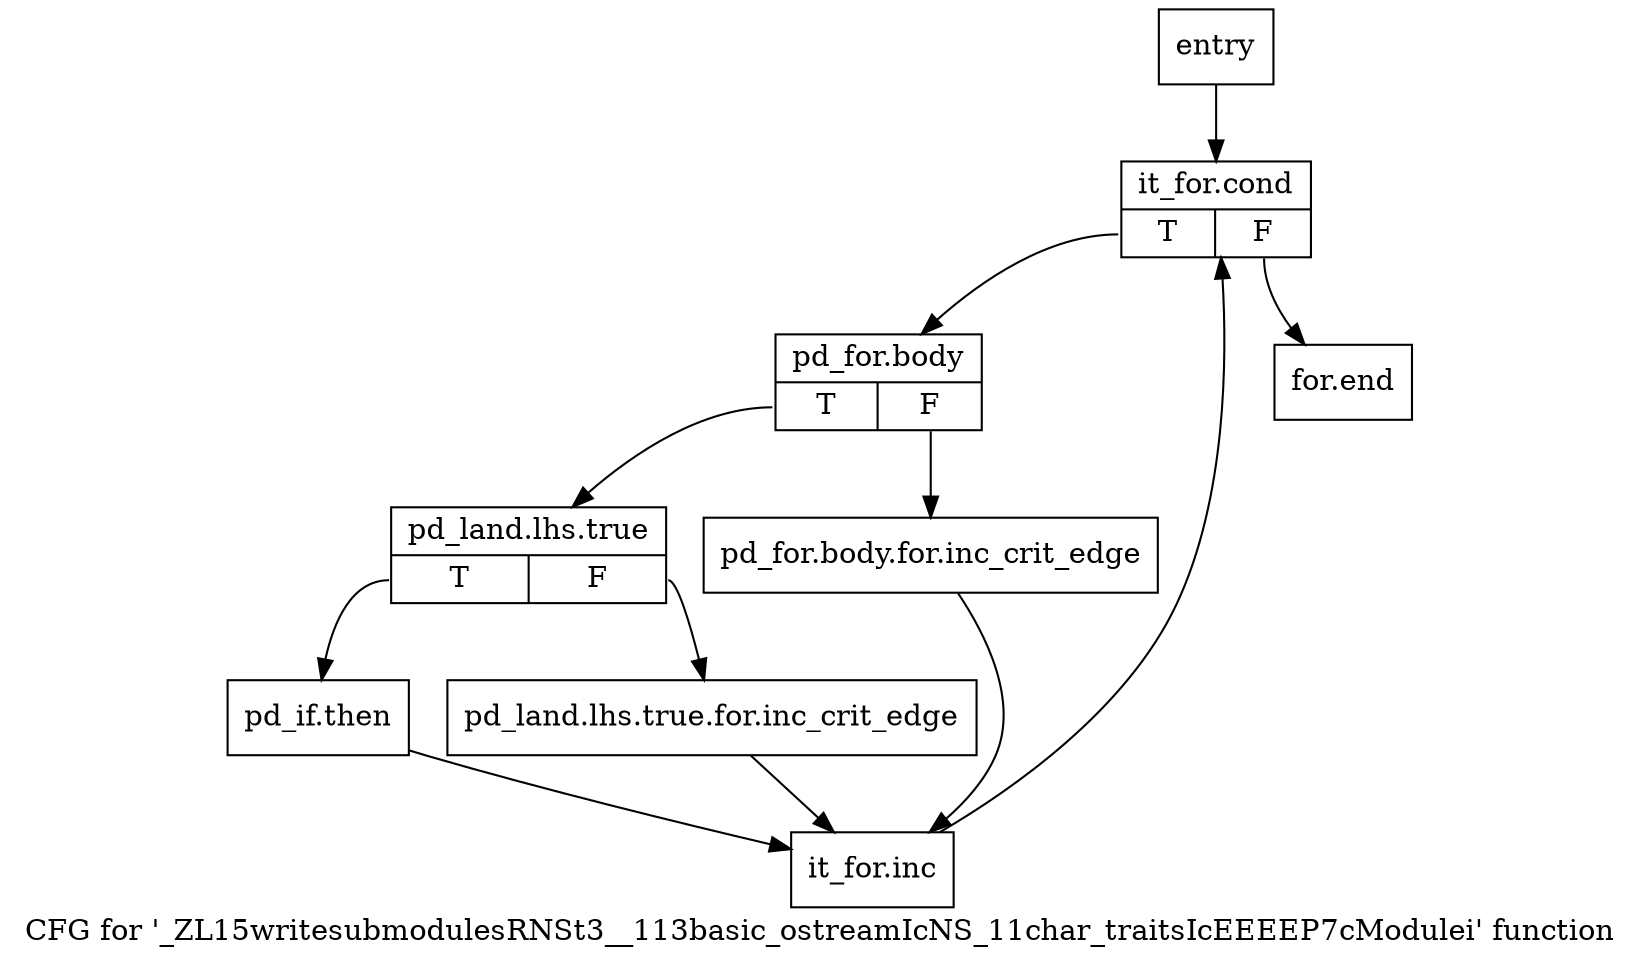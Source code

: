 digraph "CFG for '_ZL15writesubmodulesRNSt3__113basic_ostreamIcNS_11char_traitsIcEEEEP7cModulei' function" {
	label="CFG for '_ZL15writesubmodulesRNSt3__113basic_ostreamIcNS_11char_traitsIcEEEEP7cModulei' function";

	Node0x1e33df0 [shape=record,label="{entry}"];
	Node0x1e33df0 -> Node0x1e33e40;
	Node0x1e33e40 [shape=record,label="{it_for.cond|{<s0>T|<s1>F}}"];
	Node0x1e33e40:s0 -> Node0x1e33e90;
	Node0x1e33e40:s1 -> Node0x1e34070;
	Node0x1e33e90 [shape=record,label="{pd_for.body|{<s0>T|<s1>F}}"];
	Node0x1e33e90:s0 -> Node0x1e33f30;
	Node0x1e33e90:s1 -> Node0x1e33ee0;
	Node0x1e33ee0 [shape=record,label="{pd_for.body.for.inc_crit_edge}"];
	Node0x1e33ee0 -> Node0x1e34020;
	Node0x1e33f30 [shape=record,label="{pd_land.lhs.true|{<s0>T|<s1>F}}"];
	Node0x1e33f30:s0 -> Node0x1e33fd0;
	Node0x1e33f30:s1 -> Node0x1e33f80;
	Node0x1e33f80 [shape=record,label="{pd_land.lhs.true.for.inc_crit_edge}"];
	Node0x1e33f80 -> Node0x1e34020;
	Node0x1e33fd0 [shape=record,label="{pd_if.then}"];
	Node0x1e33fd0 -> Node0x1e34020;
	Node0x1e34020 [shape=record,label="{it_for.inc}"];
	Node0x1e34020 -> Node0x1e33e40;
	Node0x1e34070 [shape=record,label="{for.end}"];
}
